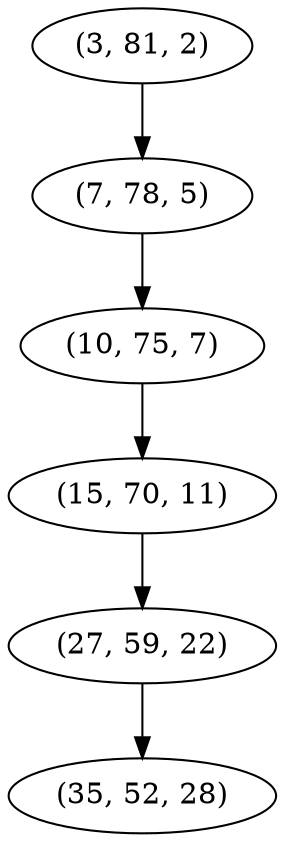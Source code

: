 digraph tree {
    "(3, 81, 2)";
    "(7, 78, 5)";
    "(10, 75, 7)";
    "(15, 70, 11)";
    "(27, 59, 22)";
    "(35, 52, 28)";
    "(3, 81, 2)" -> "(7, 78, 5)";
    "(7, 78, 5)" -> "(10, 75, 7)";
    "(10, 75, 7)" -> "(15, 70, 11)";
    "(15, 70, 11)" -> "(27, 59, 22)";
    "(27, 59, 22)" -> "(35, 52, 28)";
}
